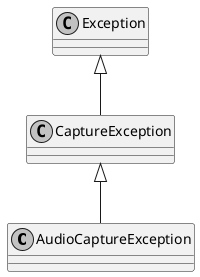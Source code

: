 @startuml
skinparam monochrome true
skinparam classAttributeIconSize 0

class AudioCaptureException {

}

CaptureException <|-- AudioCaptureException
Exception <|-- CaptureException
@enduml
